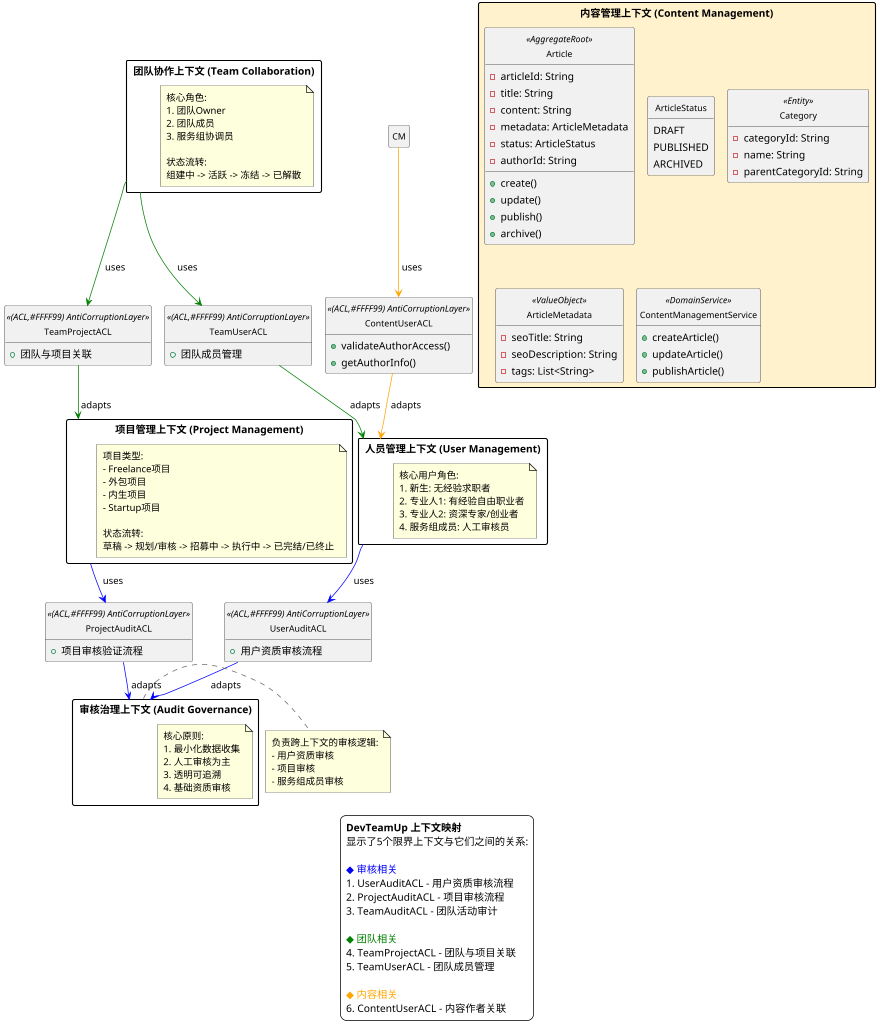 @startuml main-class-diagram
' ========================
' 主图 - 限界上下文关系图
' ========================

' ========================
' 全局配置
' ========================
scale 0.7
!pragma layout smetana
skinparam dpi 100
skinparam maxMessageSize 100
skinparam defaultFontName "PingFang SC"
skinparam classFontSize 12
skinparam packageFontSize 14
skinparam linetype ortho
skinparam packageStyle rectangle
skinparam nodesep 60
skinparam ranksep 80
skinparam arrowColor #666666
skinparam backgroundColor white
skinparam shadowing false
skinparam padding 2
skinparam packageTitleAlignment center
hide empty members
hide circle

!define AggregateRoot <<(A,#ADD8E6) AggregateRoot>>
!define Entity <<(E,#90EE90) Entity>>
!define ValueObject <<(V,#DDA0DD) ValueObject>>
!define DomainService <<(S,#FFA07A) DomainService>>
!define DDD_ACL <<(ACL,#FFFF99) AntiCorruptionLayer>>

' ========================
' 限界上下文定义
' ========================
package "人员管理上下文 (User Management)" as UC {
  note as UserNote
    核心用户角色:
    1. 新生: 无经验求职者
    2. 专业人1: 有经验自由职业者
    3. 专业人2: 资深专家/创业者
    4. 服务组成员: 人工审核员
  end note
}

package "项目管理上下文 (Project Management)" as PM {
  note as ProjectNote
    项目类型:
    - Freelance项目
    - 外包项目
    - 内生项目
    - Startup项目
    
    状态流转:
    草稿 -> 规划/审核 -> 招募中 -> 执行中 -> 已完结/已终止
  end note
}

package "团队协作上下文 (Team Collaboration)" as TC {
  note as TeamNote
    核心角色:
    1. 团队Owner
    2. 团队成员
    3. 服务组协调员
    
    状态流转:
    组建中 -> 活跃 -> 冻结 -> 已解散
  end note
}

' 内容上下文定义
package "内容管理上下文 (Content Management)" #FFF2CC {
    class Article AggregateRoot {
        - articleId: String
        - title: String
        - content: String
        - metadata: ArticleMetadata
        - status: ArticleStatus
        - authorId: String
        + create()
        + update()
        + publish()
        + archive()
    }
    
    enum ArticleStatus {
        DRAFT
        PUBLISHED
        ARCHIVED
    }
    
    class Category Entity {
        - categoryId: String
        - name: String
        - parentCategoryId: String
    }
    
    class ArticleMetadata ValueObject {
        - seoTitle: String
        - seoDescription: String 
        - tags: List<String>
    }
    
    class ContentManagementService DomainService {
        + createArticle()
        + updateArticle()
        + publishArticle()
    }
}

package "审核治理上下文 (Audit Governance)" as AG {
  note as AuditNote
    核心原则:
    1. 最小化数据收集
    2. 人工审核为主
    3. 透明可追溯
    4. 基础资质审核
  end note
}

' ========================
' 定义反腐层
' ========================
together {
  class UserAuditACL DDD_ACL {
    + 用户资质审核流程
  }

  class ProjectAuditACL DDD_ACL {
    + 项目审核验证流程
  }
}

together {
  class TeamProjectACL DDD_ACL {
    + 团队与项目关联
  }

  class TeamUserACL DDD_ACL {
    + 团队成员管理
  }
}

class ContentUserACL DDD_ACL {
    + validateAuthorAccess()
    + getAuthorInfo()
}

' ========================
' 跨上下文关系
' ========================
' 用户与审核关系
UC -[#blue]-> UserAuditACL : uses >
UserAuditACL -[#blue]-> AG : adapts >

' 项目与审核关系
PM -[#blue]-> ProjectAuditACL : uses >
ProjectAuditACL -[#blue]-> AG : adapts >

' 团队与项目关系
TC -[#green]-> TeamProjectACL : uses >
TeamProjectACL -[#green]-> PM : adapts >

' 团队与用户关系
TC -[#green]-> TeamUserACL : uses >
TeamUserACL -[#green]-> UC : adapts >

' 内容与其他上下文的关系
CM -[#orange]-> ContentUserACL : uses >
ContentUserACL -[#orange]-> UC : adapts >

note right of AG
  负责跨上下文的审核逻辑:
  - 用户资质审核
  - 项目审核
  - 服务组成员审核
end note

legend bottom
  <b>DevTeamUp 上下文映射</b>
  显示了5个限界上下文与它们之间的关系:
  
  <color:#blue>◆ 审核相关</color>
  1. UserAuditACL - 用户资质审核流程
  2. ProjectAuditACL - 项目审核流程
  3. TeamAuditACL - 团队活动审计
  
  <color:#green>◆ 团队相关</color>
  4. TeamProjectACL - 团队与项目关联
  5. TeamUserACL - 团队成员管理
  
  <color:#orange>◆ 内容相关</color>
  6. ContentUserACL - 内容作者关联
endlegend

@enduml